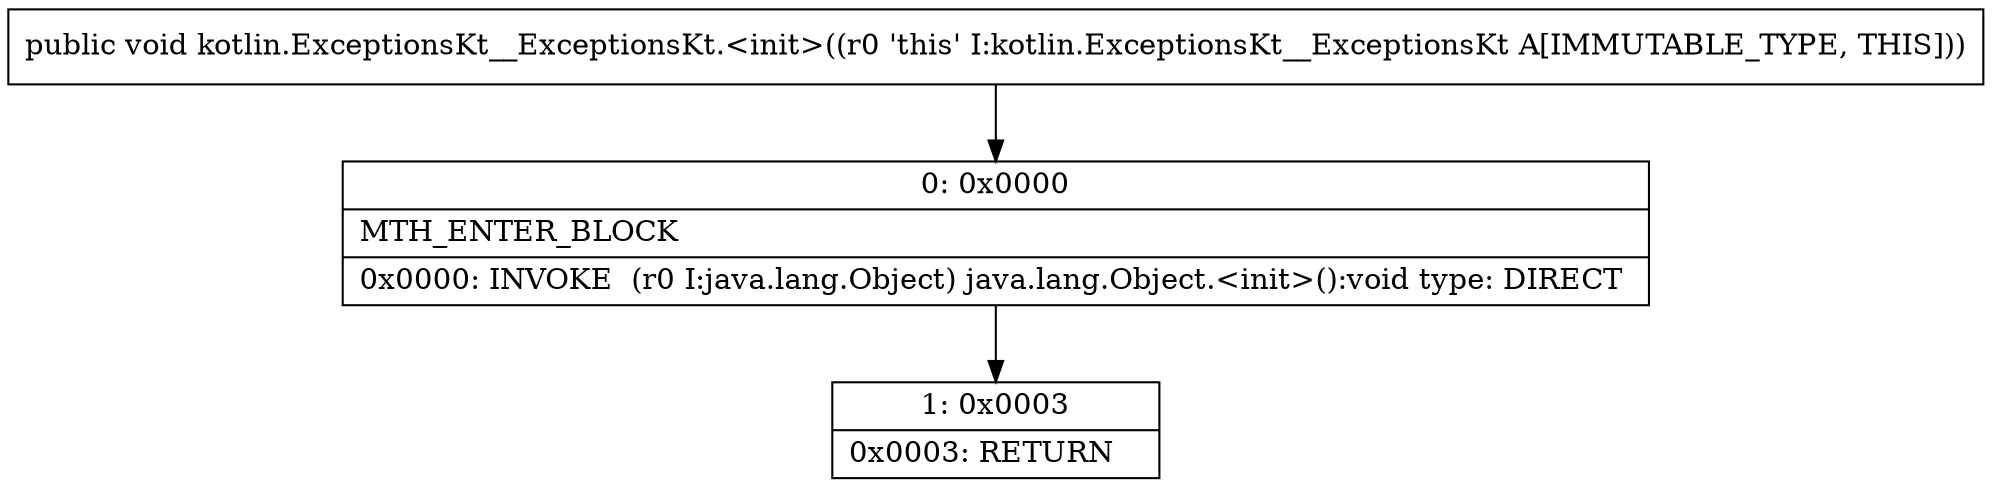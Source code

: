digraph "CFG forkotlin.ExceptionsKt__ExceptionsKt.\<init\>()V" {
Node_0 [shape=record,label="{0\:\ 0x0000|MTH_ENTER_BLOCK\l|0x0000: INVOKE  (r0 I:java.lang.Object) java.lang.Object.\<init\>():void type: DIRECT \l}"];
Node_1 [shape=record,label="{1\:\ 0x0003|0x0003: RETURN   \l}"];
MethodNode[shape=record,label="{public void kotlin.ExceptionsKt__ExceptionsKt.\<init\>((r0 'this' I:kotlin.ExceptionsKt__ExceptionsKt A[IMMUTABLE_TYPE, THIS])) }"];
MethodNode -> Node_0;
Node_0 -> Node_1;
}

